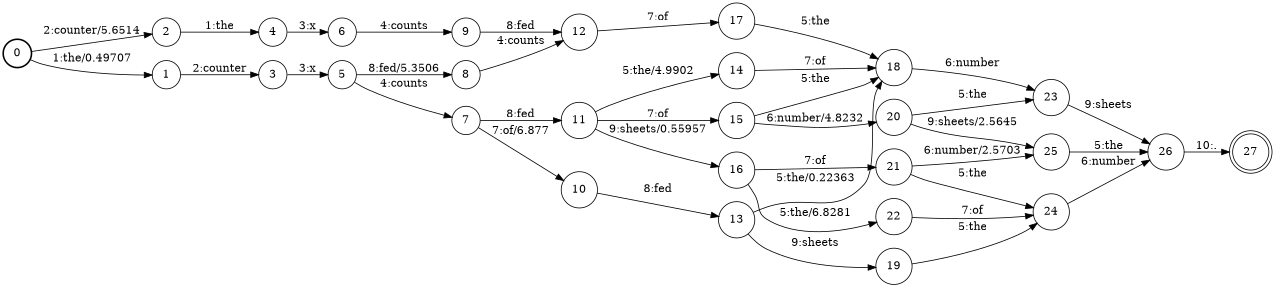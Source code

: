 digraph FST {
rankdir = LR;
size = "8.5,11";
label = "";
center = 1;
orientation = Portrait;
ranksep = "0.4";
nodesep = "0.25";
0 [label = "0", shape = circle, style = bold, fontsize = 14]
	0 -> 1 [label = "1:the/0.49707", fontsize = 14];
	0 -> 2 [label = "2:counter/5.6514", fontsize = 14];
1 [label = "1", shape = circle, style = solid, fontsize = 14]
	1 -> 3 [label = "2:counter", fontsize = 14];
2 [label = "2", shape = circle, style = solid, fontsize = 14]
	2 -> 4 [label = "1:the", fontsize = 14];
3 [label = "3", shape = circle, style = solid, fontsize = 14]
	3 -> 5 [label = "3:x", fontsize = 14];
4 [label = "4", shape = circle, style = solid, fontsize = 14]
	4 -> 6 [label = "3:x", fontsize = 14];
5 [label = "5", shape = circle, style = solid, fontsize = 14]
	5 -> 7 [label = "4:counts", fontsize = 14];
	5 -> 8 [label = "8:fed/5.3506", fontsize = 14];
6 [label = "6", shape = circle, style = solid, fontsize = 14]
	6 -> 9 [label = "4:counts", fontsize = 14];
7 [label = "7", shape = circle, style = solid, fontsize = 14]
	7 -> 10 [label = "7:of/6.877", fontsize = 14];
	7 -> 11 [label = "8:fed", fontsize = 14];
8 [label = "8", shape = circle, style = solid, fontsize = 14]
	8 -> 12 [label = "4:counts", fontsize = 14];
9 [label = "9", shape = circle, style = solid, fontsize = 14]
	9 -> 12 [label = "8:fed", fontsize = 14];
10 [label = "10", shape = circle, style = solid, fontsize = 14]
	10 -> 13 [label = "8:fed", fontsize = 14];
11 [label = "11", shape = circle, style = solid, fontsize = 14]
	11 -> 14 [label = "5:the/4.9902", fontsize = 14];
	11 -> 15 [label = "7:of", fontsize = 14];
	11 -> 16 [label = "9:sheets/0.55957", fontsize = 14];
12 [label = "12", shape = circle, style = solid, fontsize = 14]
	12 -> 17 [label = "7:of", fontsize = 14];
13 [label = "13", shape = circle, style = solid, fontsize = 14]
	13 -> 18 [label = "5:the/0.22363", fontsize = 14];
	13 -> 19 [label = "9:sheets", fontsize = 14];
14 [label = "14", shape = circle, style = solid, fontsize = 14]
	14 -> 18 [label = "7:of", fontsize = 14];
15 [label = "15", shape = circle, style = solid, fontsize = 14]
	15 -> 18 [label = "5:the", fontsize = 14];
	15 -> 20 [label = "6:number/4.8232", fontsize = 14];
16 [label = "16", shape = circle, style = solid, fontsize = 14]
	16 -> 22 [label = "5:the/6.8281", fontsize = 14];
	16 -> 21 [label = "7:of", fontsize = 14];
17 [label = "17", shape = circle, style = solid, fontsize = 14]
	17 -> 18 [label = "5:the", fontsize = 14];
18 [label = "18", shape = circle, style = solid, fontsize = 14]
	18 -> 23 [label = "6:number", fontsize = 14];
19 [label = "19", shape = circle, style = solid, fontsize = 14]
	19 -> 24 [label = "5:the", fontsize = 14];
20 [label = "20", shape = circle, style = solid, fontsize = 14]
	20 -> 23 [label = "5:the", fontsize = 14];
	20 -> 25 [label = "9:sheets/2.5645", fontsize = 14];
21 [label = "21", shape = circle, style = solid, fontsize = 14]
	21 -> 24 [label = "5:the", fontsize = 14];
	21 -> 25 [label = "6:number/2.5703", fontsize = 14];
22 [label = "22", shape = circle, style = solid, fontsize = 14]
	22 -> 24 [label = "7:of", fontsize = 14];
23 [label = "23", shape = circle, style = solid, fontsize = 14]
	23 -> 26 [label = "9:sheets", fontsize = 14];
24 [label = "24", shape = circle, style = solid, fontsize = 14]
	24 -> 26 [label = "6:number", fontsize = 14];
25 [label = "25", shape = circle, style = solid, fontsize = 14]
	25 -> 26 [label = "5:the", fontsize = 14];
26 [label = "26", shape = circle, style = solid, fontsize = 14]
	26 -> 27 [label = "10:.", fontsize = 14];
27 [label = "27", shape = doublecircle, style = solid, fontsize = 14]
}
